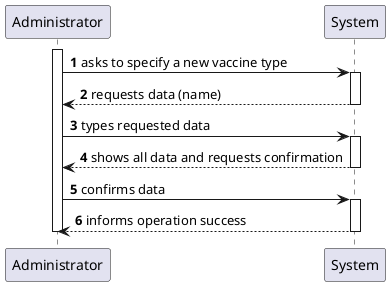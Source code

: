@startuml
'https://plantuml.com/sequence-diagram

autonumber

activate Administrator

Administrator -> System: asks to specify a new vaccine type
activate System
Administrator <-- System: requests data (name)
deactivate System

Administrator -> System: types requested data
activate System
Administrator <-- System: shows all data and requests confirmation
deactivate System

Administrator -> System: confirms data
activate System
Administrator <-- System: informs operation success
deactivate System

deactivate Administrator


@enduml